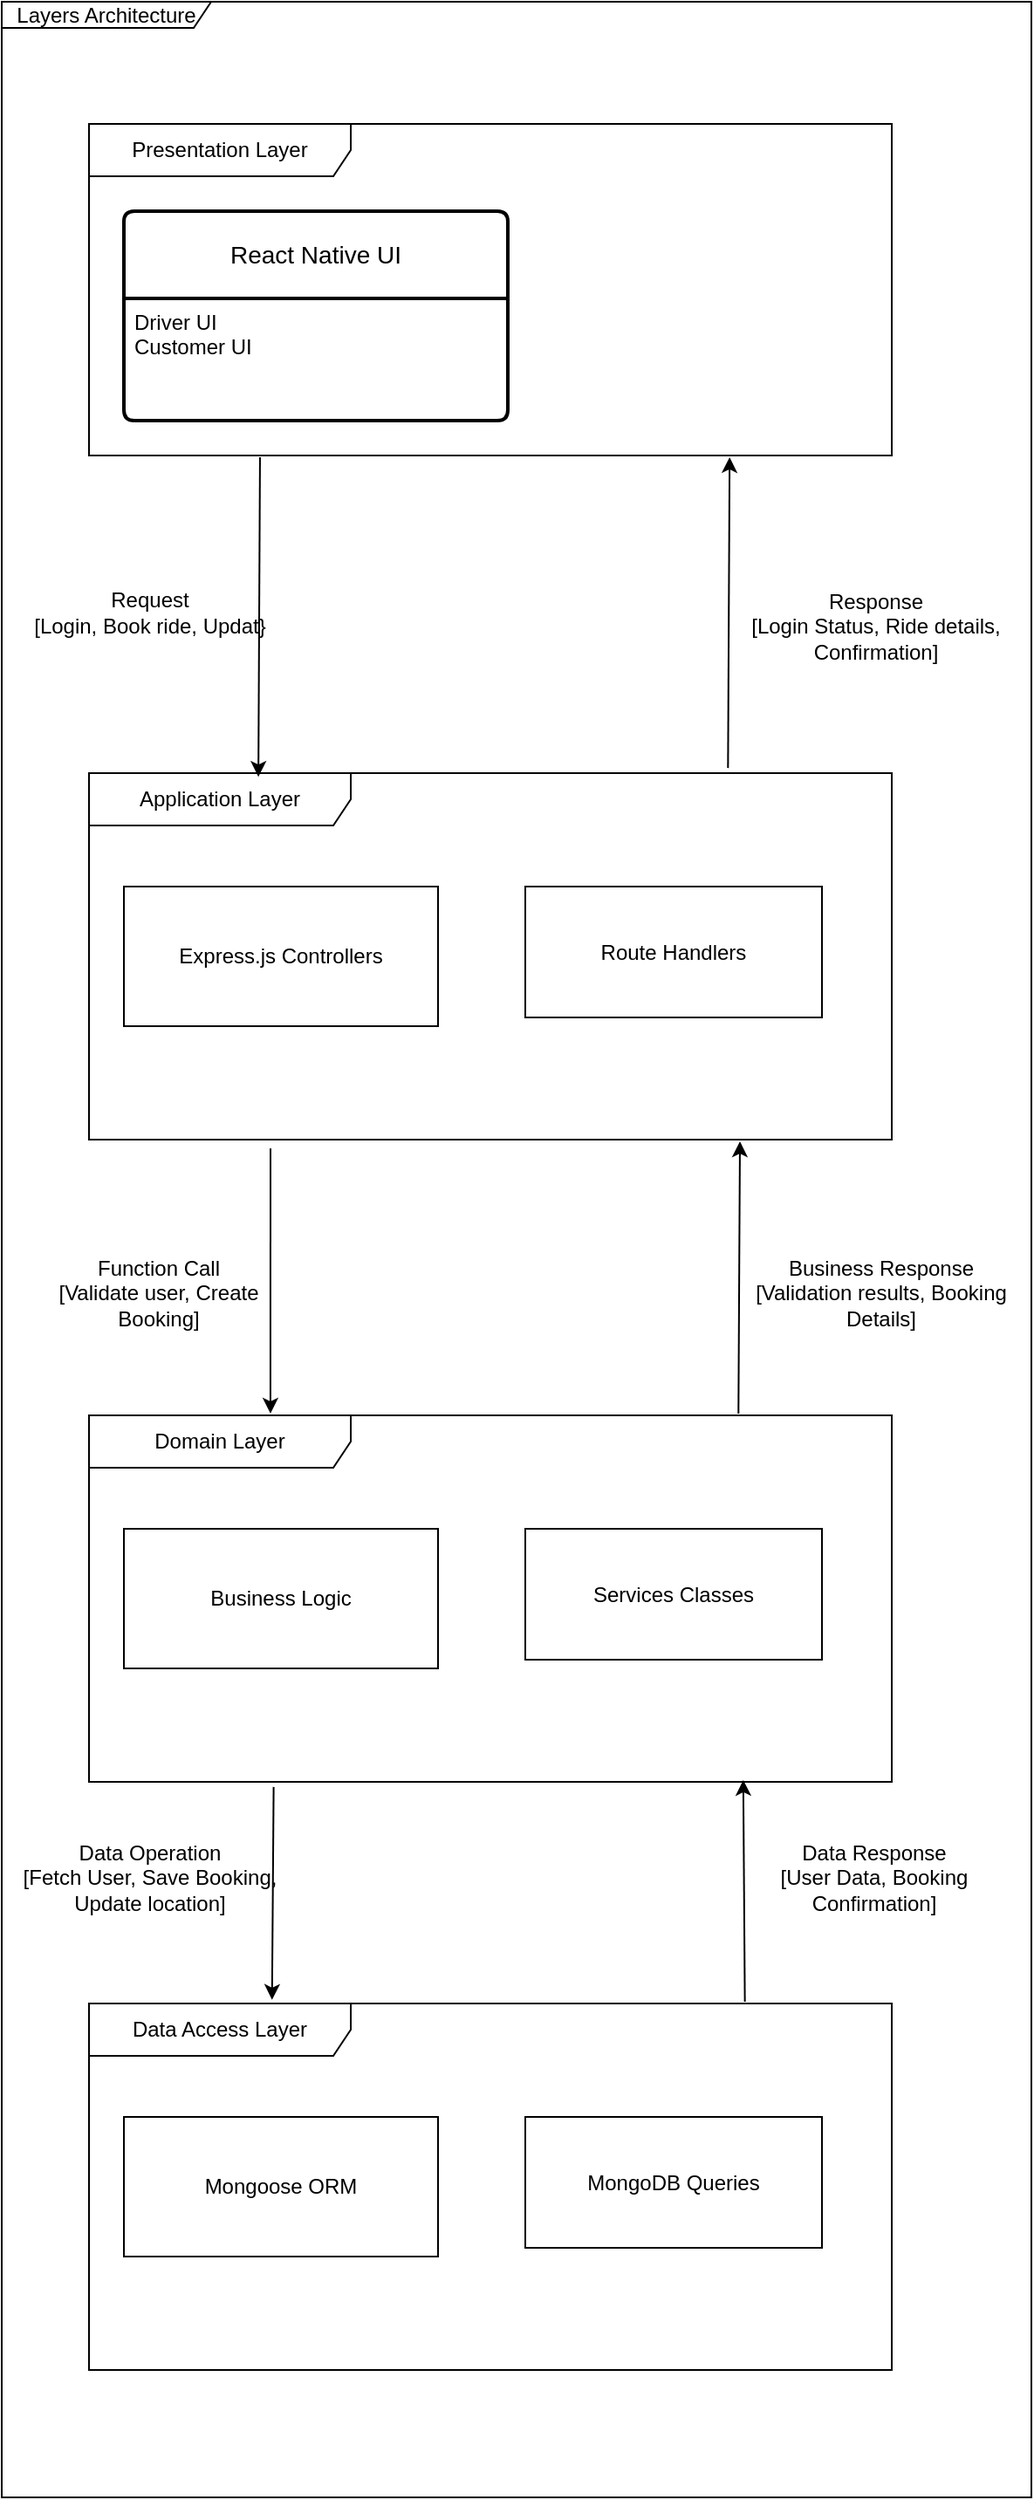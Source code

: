 <mxfile version="24.4.4" type="device">
  <diagram name="Page-1" id="88PmNZ_73Zcw6gePjUq-">
    <mxGraphModel dx="1674" dy="738" grid="1" gridSize="10" guides="1" tooltips="1" connect="1" arrows="1" fold="1" page="1" pageScale="1" pageWidth="827" pageHeight="1169" math="0" shadow="0">
      <root>
        <mxCell id="0" />
        <mxCell id="1" parent="0" />
        <mxCell id="VN4kIlZ4VXHRD1IU0BB2-1" value="Layers Architecture" style="shape=umlFrame;whiteSpace=wrap;html=1;pointerEvents=0;width=120;height=15;" vertex="1" parent="1">
          <mxGeometry x="30" y="40" width="590" height="1430" as="geometry" />
        </mxCell>
        <mxCell id="VN4kIlZ4VXHRD1IU0BB2-3" value="Presentation Layer" style="shape=umlFrame;whiteSpace=wrap;html=1;pointerEvents=0;width=150;height=30;" vertex="1" parent="1">
          <mxGeometry x="80" y="110" width="460" height="190" as="geometry" />
        </mxCell>
        <mxCell id="VN4kIlZ4VXHRD1IU0BB2-5" value="Application Layer" style="shape=umlFrame;whiteSpace=wrap;html=1;pointerEvents=0;width=150;height=30;" vertex="1" parent="1">
          <mxGeometry x="80" y="482" width="460" height="210" as="geometry" />
        </mxCell>
        <mxCell id="VN4kIlZ4VXHRD1IU0BB2-6" value="Route Handlers" style="html=1;whiteSpace=wrap;" vertex="1" parent="1">
          <mxGeometry x="330" y="547" width="170" height="75" as="geometry" />
        </mxCell>
        <mxCell id="VN4kIlZ4VXHRD1IU0BB2-7" value="React Native UI" style="swimlane;childLayout=stackLayout;horizontal=1;startSize=50;horizontalStack=0;rounded=1;fontSize=14;fontStyle=0;strokeWidth=2;resizeParent=0;resizeLast=1;shadow=0;dashed=0;align=center;arcSize=4;whiteSpace=wrap;html=1;" vertex="1" parent="1">
          <mxGeometry x="100" y="160" width="220" height="120" as="geometry" />
        </mxCell>
        <mxCell id="VN4kIlZ4VXHRD1IU0BB2-8" value="Driver UI&lt;br&gt;Customer UI&lt;div&gt;&lt;br/&gt;&lt;/div&gt;" style="align=left;strokeColor=none;fillColor=none;spacingLeft=4;fontSize=12;verticalAlign=top;resizable=0;rotatable=0;part=1;html=1;" vertex="1" parent="VN4kIlZ4VXHRD1IU0BB2-7">
          <mxGeometry y="50" width="220" height="70" as="geometry" />
        </mxCell>
        <mxCell id="VN4kIlZ4VXHRD1IU0BB2-11" value="Express.js Controllers" style="whiteSpace=wrap;html=1;align=center;" vertex="1" parent="1">
          <mxGeometry x="100" y="547" width="180" height="80" as="geometry" />
        </mxCell>
        <mxCell id="VN4kIlZ4VXHRD1IU0BB2-12" value="Domain Layer" style="shape=umlFrame;whiteSpace=wrap;html=1;pointerEvents=0;width=150;height=30;" vertex="1" parent="1">
          <mxGeometry x="80" y="850" width="460" height="210" as="geometry" />
        </mxCell>
        <mxCell id="VN4kIlZ4VXHRD1IU0BB2-13" value="Services Classes" style="html=1;whiteSpace=wrap;" vertex="1" parent="1">
          <mxGeometry x="330" y="915" width="170" height="75" as="geometry" />
        </mxCell>
        <mxCell id="VN4kIlZ4VXHRD1IU0BB2-14" value="Business Logic" style="whiteSpace=wrap;html=1;align=center;" vertex="1" parent="1">
          <mxGeometry x="100" y="915" width="180" height="80" as="geometry" />
        </mxCell>
        <mxCell id="VN4kIlZ4VXHRD1IU0BB2-15" value="Data Access Layer" style="shape=umlFrame;whiteSpace=wrap;html=1;pointerEvents=0;width=150;height=30;" vertex="1" parent="1">
          <mxGeometry x="80" y="1187" width="460" height="210" as="geometry" />
        </mxCell>
        <mxCell id="VN4kIlZ4VXHRD1IU0BB2-16" value="MongoDB Queries" style="html=1;whiteSpace=wrap;" vertex="1" parent="1">
          <mxGeometry x="330" y="1252" width="170" height="75" as="geometry" />
        </mxCell>
        <mxCell id="VN4kIlZ4VXHRD1IU0BB2-17" value="Mongoose ORM" style="whiteSpace=wrap;html=1;align=center;" vertex="1" parent="1">
          <mxGeometry x="100" y="1252" width="180" height="80" as="geometry" />
        </mxCell>
        <mxCell id="VN4kIlZ4VXHRD1IU0BB2-18" value="" style="endArrow=classic;html=1;rounded=0;exitX=0.23;exitY=1.014;exitDx=0;exitDy=0;exitPerimeter=0;entryX=0.228;entryY=-0.01;entryDx=0;entryDy=0;entryPerimeter=0;" edge="1" parent="1" source="VN4kIlZ4VXHRD1IU0BB2-12" target="VN4kIlZ4VXHRD1IU0BB2-15">
          <mxGeometry width="50" height="50" relative="1" as="geometry">
            <mxPoint x="320" y="1180" as="sourcePoint" />
            <mxPoint x="370" y="1130" as="targetPoint" />
          </mxGeometry>
        </mxCell>
        <mxCell id="VN4kIlZ4VXHRD1IU0BB2-20" value="Data Operation&lt;div&gt;[Fetch User, Save Booking, Update location]&lt;/div&gt;" style="text;html=1;align=center;verticalAlign=middle;whiteSpace=wrap;rounded=0;" vertex="1" parent="1">
          <mxGeometry x="40" y="1100" width="150" height="30" as="geometry" />
        </mxCell>
        <mxCell id="VN4kIlZ4VXHRD1IU0BB2-21" value="" style="endArrow=classic;html=1;rounded=0;exitX=0.817;exitY=-0.005;exitDx=0;exitDy=0;exitPerimeter=0;entryX=0.815;entryY=0.995;entryDx=0;entryDy=0;entryPerimeter=0;" edge="1" parent="1" source="VN4kIlZ4VXHRD1IU0BB2-15" target="VN4kIlZ4VXHRD1IU0BB2-12">
          <mxGeometry width="50" height="50" relative="1" as="geometry">
            <mxPoint x="425" y="1060" as="sourcePoint" />
            <mxPoint x="424" y="1182" as="targetPoint" />
          </mxGeometry>
        </mxCell>
        <mxCell id="VN4kIlZ4VXHRD1IU0BB2-22" value="Data Response&lt;div&gt;[User Data, Booking Confirmation]&lt;/div&gt;" style="text;html=1;align=center;verticalAlign=middle;whiteSpace=wrap;rounded=0;" vertex="1" parent="1">
          <mxGeometry x="460" y="1100" width="140" height="30" as="geometry" />
        </mxCell>
        <mxCell id="VN4kIlZ4VXHRD1IU0BB2-23" value="" style="endArrow=classic;html=1;rounded=0;exitX=0.23;exitY=1.014;exitDx=0;exitDy=0;exitPerimeter=0;entryX=0.226;entryY=-0.005;entryDx=0;entryDy=0;entryPerimeter=0;" edge="1" parent="1" target="VN4kIlZ4VXHRD1IU0BB2-12">
          <mxGeometry width="50" height="50" relative="1" as="geometry">
            <mxPoint x="184" y="697" as="sourcePoint" />
            <mxPoint x="183" y="819" as="targetPoint" />
          </mxGeometry>
        </mxCell>
        <mxCell id="VN4kIlZ4VXHRD1IU0BB2-24" value="Function Call&lt;div&gt;[Validate user, Create Booking]&lt;/div&gt;" style="text;html=1;align=center;verticalAlign=middle;whiteSpace=wrap;rounded=0;" vertex="1" parent="1">
          <mxGeometry x="50" y="760" width="140" height="40" as="geometry" />
        </mxCell>
        <mxCell id="VN4kIlZ4VXHRD1IU0BB2-25" value="" style="endArrow=classic;html=1;rounded=0;exitX=0.809;exitY=-0.005;exitDx=0;exitDy=0;exitPerimeter=0;entryX=0.815;entryY=0.995;entryDx=0;entryDy=0;entryPerimeter=0;" edge="1" parent="1" source="VN4kIlZ4VXHRD1IU0BB2-12">
          <mxGeometry width="50" height="50" relative="1" as="geometry">
            <mxPoint x="454" y="820" as="sourcePoint" />
            <mxPoint x="453" y="693" as="targetPoint" />
          </mxGeometry>
        </mxCell>
        <mxCell id="VN4kIlZ4VXHRD1IU0BB2-26" value="Business Response&lt;div&gt;[Validation results, Booking Details]&lt;/div&gt;" style="text;html=1;align=center;verticalAlign=middle;whiteSpace=wrap;rounded=0;" vertex="1" parent="1">
          <mxGeometry x="458" y="760" width="152" height="40" as="geometry" />
        </mxCell>
        <mxCell id="VN4kIlZ4VXHRD1IU0BB2-27" value="" style="endArrow=classic;html=1;rounded=0;exitX=0.213;exitY=1.005;exitDx=0;exitDy=0;exitPerimeter=0;entryX=0.211;entryY=0.01;entryDx=0;entryDy=0;entryPerimeter=0;" edge="1" parent="1" source="VN4kIlZ4VXHRD1IU0BB2-3" target="VN4kIlZ4VXHRD1IU0BB2-5">
          <mxGeometry width="50" height="50" relative="1" as="geometry">
            <mxPoint x="178" y="312" as="sourcePoint" />
            <mxPoint x="178" y="464" as="targetPoint" />
          </mxGeometry>
        </mxCell>
        <mxCell id="VN4kIlZ4VXHRD1IU0BB2-28" value="Request&lt;div&gt;[Login, Book ride, Updat}&lt;/div&gt;" style="text;html=1;align=center;verticalAlign=middle;whiteSpace=wrap;rounded=0;" vertex="1" parent="1">
          <mxGeometry x="40" y="367.5" width="150" height="45" as="geometry" />
        </mxCell>
        <mxCell id="VN4kIlZ4VXHRD1IU0BB2-29" value="" style="endArrow=classic;html=1;rounded=0;exitX=0.796;exitY=-0.014;exitDx=0;exitDy=0;exitPerimeter=0;entryX=0.798;entryY=1.005;entryDx=0;entryDy=0;entryPerimeter=0;" edge="1" parent="1" source="VN4kIlZ4VXHRD1IU0BB2-5" target="VN4kIlZ4VXHRD1IU0BB2-3">
          <mxGeometry width="50" height="50" relative="1" as="geometry">
            <mxPoint x="446" y="464" as="sourcePoint" />
            <mxPoint x="447" y="308" as="targetPoint" />
          </mxGeometry>
        </mxCell>
        <mxCell id="VN4kIlZ4VXHRD1IU0BB2-30" value="Response&lt;div&gt;[Login Status, Ride details, Confirmation]&lt;/div&gt;" style="text;html=1;align=center;verticalAlign=middle;whiteSpace=wrap;rounded=0;" vertex="1" parent="1">
          <mxGeometry x="452" y="375" width="158" height="45" as="geometry" />
        </mxCell>
      </root>
    </mxGraphModel>
  </diagram>
</mxfile>
